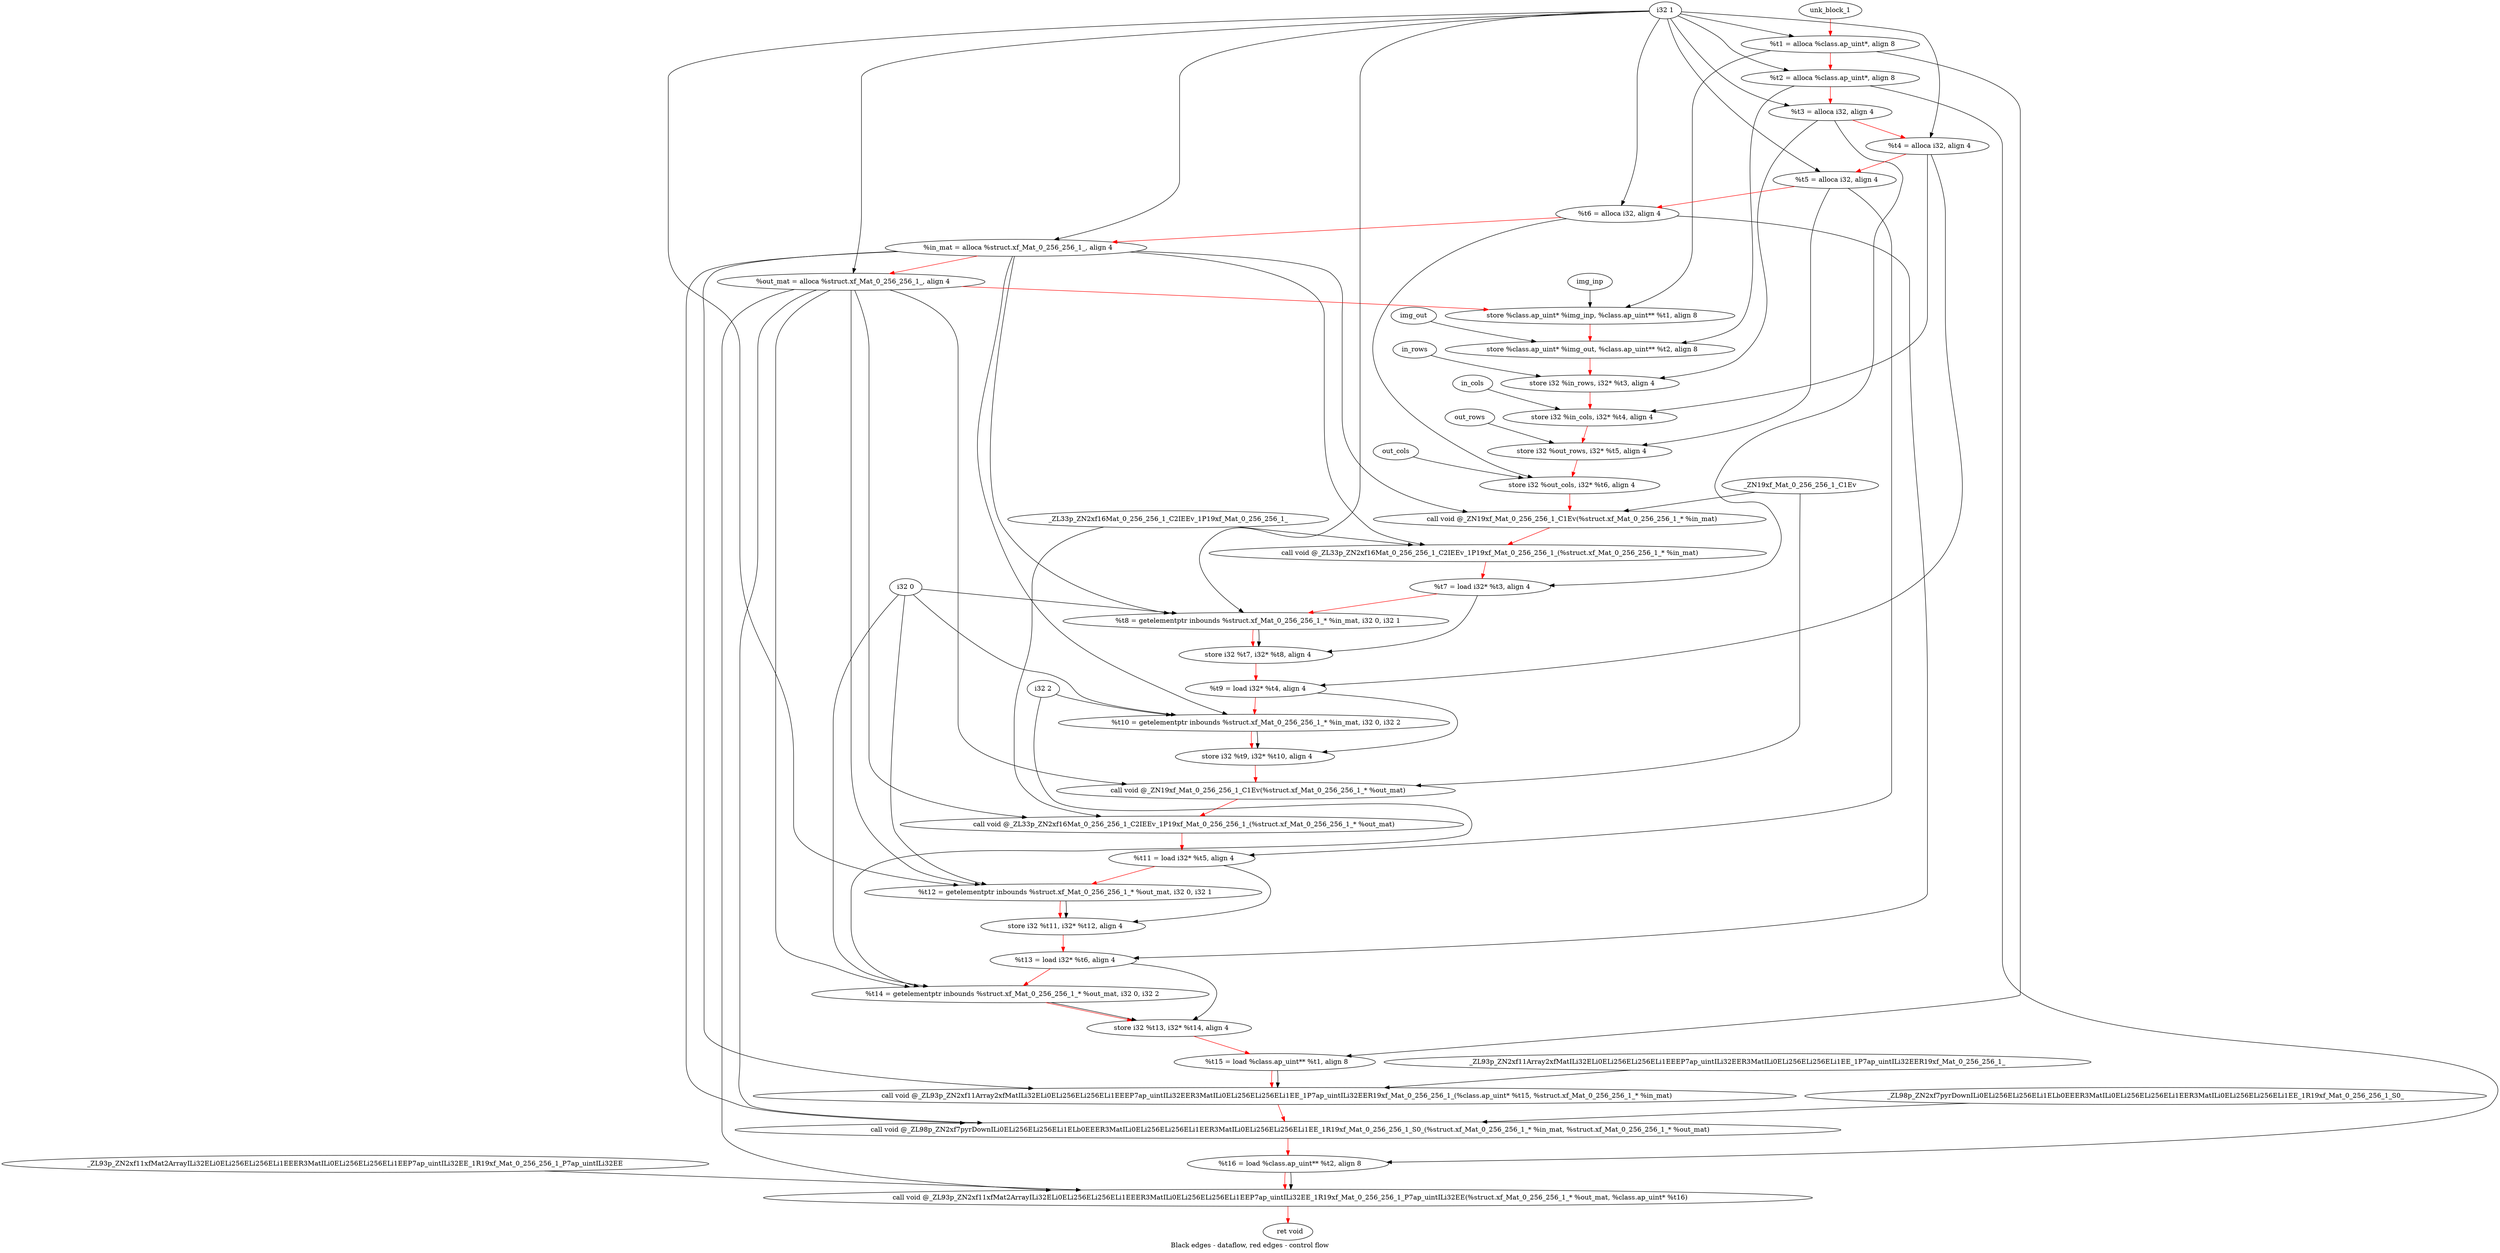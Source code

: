 digraph G {
compound=true
label="Black edges - dataflow, red edges - control flow"
"t1" [label="  %t1 = alloca %class.ap_uint*, align 8"]
"t2" [label="  %t2 = alloca %class.ap_uint*, align 8"]
"t3" [label="  %t3 = alloca i32, align 4"]
"t4" [label="  %t4 = alloca i32, align 4"]
"t5" [label="  %t5 = alloca i32, align 4"]
"t6" [label="  %t6 = alloca i32, align 4"]
"in_mat" [label="  %in_mat = alloca %struct.xf_Mat_0_256_256_1_, align 4"]
"out_mat" [label="  %out_mat = alloca %struct.xf_Mat_0_256_256_1_, align 4"]
"_1" [label="  store %class.ap_uint* %img_inp, %class.ap_uint** %t1, align 8"]
"_2" [label="  store %class.ap_uint* %img_out, %class.ap_uint** %t2, align 8"]
"_3" [label="  store i32 %in_rows, i32* %t3, align 4"]
"_4" [label="  store i32 %in_cols, i32* %t4, align 4"]
"_5" [label="  store i32 %out_rows, i32* %t5, align 4"]
"_6" [label="  store i32 %out_cols, i32* %t6, align 4"]
"_7" [label="  call void @_ZN19xf_Mat_0_256_256_1_C1Ev(%struct.xf_Mat_0_256_256_1_* %in_mat)"]
"_8" [label="  call void @_ZL33p_ZN2xf16Mat_0_256_256_1_C2IEEv_1P19xf_Mat_0_256_256_1_(%struct.xf_Mat_0_256_256_1_* %in_mat)"]
"t7" [label="  %t7 = load i32* %t3, align 4"]
"t8" [label="  %t8 = getelementptr inbounds %struct.xf_Mat_0_256_256_1_* %in_mat, i32 0, i32 1"]
"_9" [label="  store i32 %t7, i32* %t8, align 4"]
"t9" [label="  %t9 = load i32* %t4, align 4"]
"t10" [label="  %t10 = getelementptr inbounds %struct.xf_Mat_0_256_256_1_* %in_mat, i32 0, i32 2"]
"_10" [label="  store i32 %t9, i32* %t10, align 4"]
"_11" [label="  call void @_ZN19xf_Mat_0_256_256_1_C1Ev(%struct.xf_Mat_0_256_256_1_* %out_mat)"]
"_12" [label="  call void @_ZL33p_ZN2xf16Mat_0_256_256_1_C2IEEv_1P19xf_Mat_0_256_256_1_(%struct.xf_Mat_0_256_256_1_* %out_mat)"]
"t11" [label="  %t11 = load i32* %t5, align 4"]
"t12" [label="  %t12 = getelementptr inbounds %struct.xf_Mat_0_256_256_1_* %out_mat, i32 0, i32 1"]
"_13" [label="  store i32 %t11, i32* %t12, align 4"]
"t13" [label="  %t13 = load i32* %t6, align 4"]
"t14" [label="  %t14 = getelementptr inbounds %struct.xf_Mat_0_256_256_1_* %out_mat, i32 0, i32 2"]
"_14" [label="  store i32 %t13, i32* %t14, align 4"]
"t15" [label="  %t15 = load %class.ap_uint** %t1, align 8"]
"_15" [label="  call void @_ZL93p_ZN2xf11Array2xfMatILi32ELi0ELi256ELi256ELi1EEEP7ap_uintILi32EER3MatILi0ELi256ELi256ELi1EE_1P7ap_uintILi32EER19xf_Mat_0_256_256_1_(%class.ap_uint* %t15, %struct.xf_Mat_0_256_256_1_* %in_mat)"]
"_16" [label="  call void @_ZL98p_ZN2xf7pyrDownILi0ELi256ELi256ELi1ELb0EEER3MatILi0ELi256ELi256ELi1EER3MatILi0ELi256ELi256ELi1EE_1R19xf_Mat_0_256_256_1_S0_(%struct.xf_Mat_0_256_256_1_* %in_mat, %struct.xf_Mat_0_256_256_1_* %out_mat)"]
"t16" [label="  %t16 = load %class.ap_uint** %t2, align 8"]
"_17" [label="  call void @_ZL93p_ZN2xf11xfMat2ArrayILi32ELi0ELi256ELi256ELi1EEER3MatILi0ELi256ELi256ELi1EEP7ap_uintILi32EE_1R19xf_Mat_0_256_256_1_P7ap_uintILi32EE(%struct.xf_Mat_0_256_256_1_* %out_mat, %class.ap_uint* %t16)"]
"_18" [label="  ret void"]
"unk_block_1" -> "t1"[color=red]
"i32 1" -> "t1"
"t1" -> "t2"[color=red weight=2]
"i32 1" -> "t2"
"t2" -> "t3"[color=red weight=2]
"i32 1" -> "t3"
"t3" -> "t4"[color=red weight=2]
"i32 1" -> "t4"
"t4" -> "t5"[color=red weight=2]
"i32 1" -> "t5"
"t5" -> "t6"[color=red weight=2]
"i32 1" -> "t6"
"t6" -> "in_mat"[color=red weight=2]
"i32 1" -> "in_mat"
"in_mat" -> "out_mat"[color=red weight=2]
"i32 1" -> "out_mat"
"out_mat" -> "_1"[color=red weight=2]
"img_inp" -> "_1"
"t1" -> "_1"
"_1" -> "_2"[color=red weight=2]
"img_out" -> "_2"
"t2" -> "_2"
"_2" -> "_3"[color=red weight=2]
"in_rows" -> "_3"
"t3" -> "_3"
"_3" -> "_4"[color=red weight=2]
"in_cols" -> "_4"
"t4" -> "_4"
"_4" -> "_5"[color=red weight=2]
"out_rows" -> "_5"
"t5" -> "_5"
"_5" -> "_6"[color=red weight=2]
"out_cols" -> "_6"
"t6" -> "_6"
"_6" -> "_7"[color=red weight=2]
"in_mat" -> "_7"
"_ZN19xf_Mat_0_256_256_1_C1Ev" -> "_7"
"_7" -> "_8"[color=red weight=2]
"in_mat" -> "_8"
"_ZL33p_ZN2xf16Mat_0_256_256_1_C2IEEv_1P19xf_Mat_0_256_256_1_" -> "_8"
"_8" -> "t7"[color=red weight=2]
"t3" -> "t7"
"t7" -> "t8"[color=red weight=2]
"in_mat" -> "t8"
"i32 0" -> "t8"
"i32 1" -> "t8"
"t8" -> "_9"[color=red weight=2]
"t7" -> "_9"
"t8" -> "_9"
"_9" -> "t9"[color=red weight=2]
"t4" -> "t9"
"t9" -> "t10"[color=red weight=2]
"in_mat" -> "t10"
"i32 0" -> "t10"
"i32 2" -> "t10"
"t10" -> "_10"[color=red weight=2]
"t9" -> "_10"
"t10" -> "_10"
"_10" -> "_11"[color=red weight=2]
"out_mat" -> "_11"
"_ZN19xf_Mat_0_256_256_1_C1Ev" -> "_11"
"_11" -> "_12"[color=red weight=2]
"out_mat" -> "_12"
"_ZL33p_ZN2xf16Mat_0_256_256_1_C2IEEv_1P19xf_Mat_0_256_256_1_" -> "_12"
"_12" -> "t11"[color=red weight=2]
"t5" -> "t11"
"t11" -> "t12"[color=red weight=2]
"out_mat" -> "t12"
"i32 0" -> "t12"
"i32 1" -> "t12"
"t12" -> "_13"[color=red weight=2]
"t11" -> "_13"
"t12" -> "_13"
"_13" -> "t13"[color=red weight=2]
"t6" -> "t13"
"t13" -> "t14"[color=red weight=2]
"out_mat" -> "t14"
"i32 0" -> "t14"
"i32 2" -> "t14"
"t14" -> "_14"[color=red weight=2]
"t13" -> "_14"
"t14" -> "_14"
"_14" -> "t15"[color=red weight=2]
"t1" -> "t15"
"t15" -> "_15"[color=red weight=2]
"t15" -> "_15"
"in_mat" -> "_15"
"_ZL93p_ZN2xf11Array2xfMatILi32ELi0ELi256ELi256ELi1EEEP7ap_uintILi32EER3MatILi0ELi256ELi256ELi1EE_1P7ap_uintILi32EER19xf_Mat_0_256_256_1_" -> "_15"
"_15" -> "_16"[color=red weight=2]
"in_mat" -> "_16"
"out_mat" -> "_16"
"_ZL98p_ZN2xf7pyrDownILi0ELi256ELi256ELi1ELb0EEER3MatILi0ELi256ELi256ELi1EER3MatILi0ELi256ELi256ELi1EE_1R19xf_Mat_0_256_256_1_S0_" -> "_16"
"_16" -> "t16"[color=red weight=2]
"t2" -> "t16"
"t16" -> "_17"[color=red weight=2]
"out_mat" -> "_17"
"t16" -> "_17"
"_ZL93p_ZN2xf11xfMat2ArrayILi32ELi0ELi256ELi256ELi1EEER3MatILi0ELi256ELi256ELi1EEP7ap_uintILi32EE_1R19xf_Mat_0_256_256_1_P7ap_uintILi32EE" -> "_17"
"_17" -> "_18"[color=red weight=2]

}
